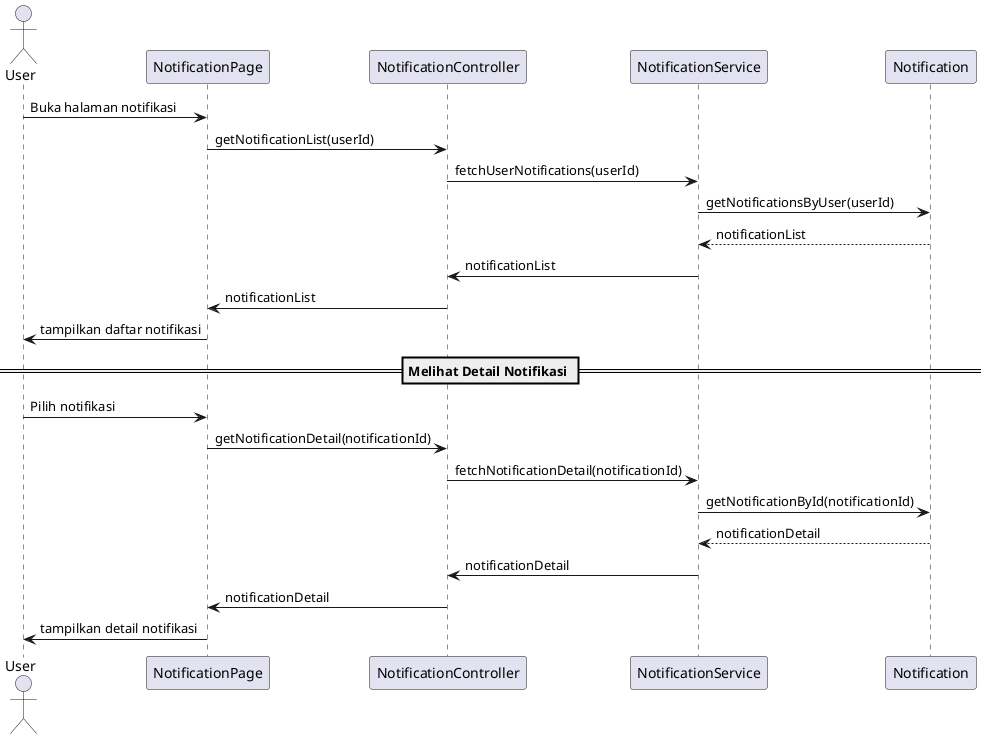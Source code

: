 @startuml
actor User
participant "NotificationPage" as UI
participant "NotificationController" as Controller
participant "NotificationService" as Service
participant "Notification" as NotificationEntity

User -> UI : Buka halaman notifikasi
UI -> Controller : getNotificationList(userId)
Controller -> Service : fetchUserNotifications(userId)
Service -> NotificationEntity : getNotificationsByUser(userId)
NotificationEntity --> Service : notificationList
Service -> Controller : notificationList
Controller -> UI : notificationList
UI -> User : tampilkan daftar notifikasi

== Melihat Detail Notifikasi ==
User -> UI : Pilih notifikasi
UI -> Controller : getNotificationDetail(notificationId)
Controller -> Service : fetchNotificationDetail(notificationId)
Service -> NotificationEntity : getNotificationById(notificationId)
NotificationEntity --> Service : notificationDetail
Service -> Controller : notificationDetail
Controller -> UI : notificationDetail
UI -> User : tampilkan detail notifikasi
@enduml
